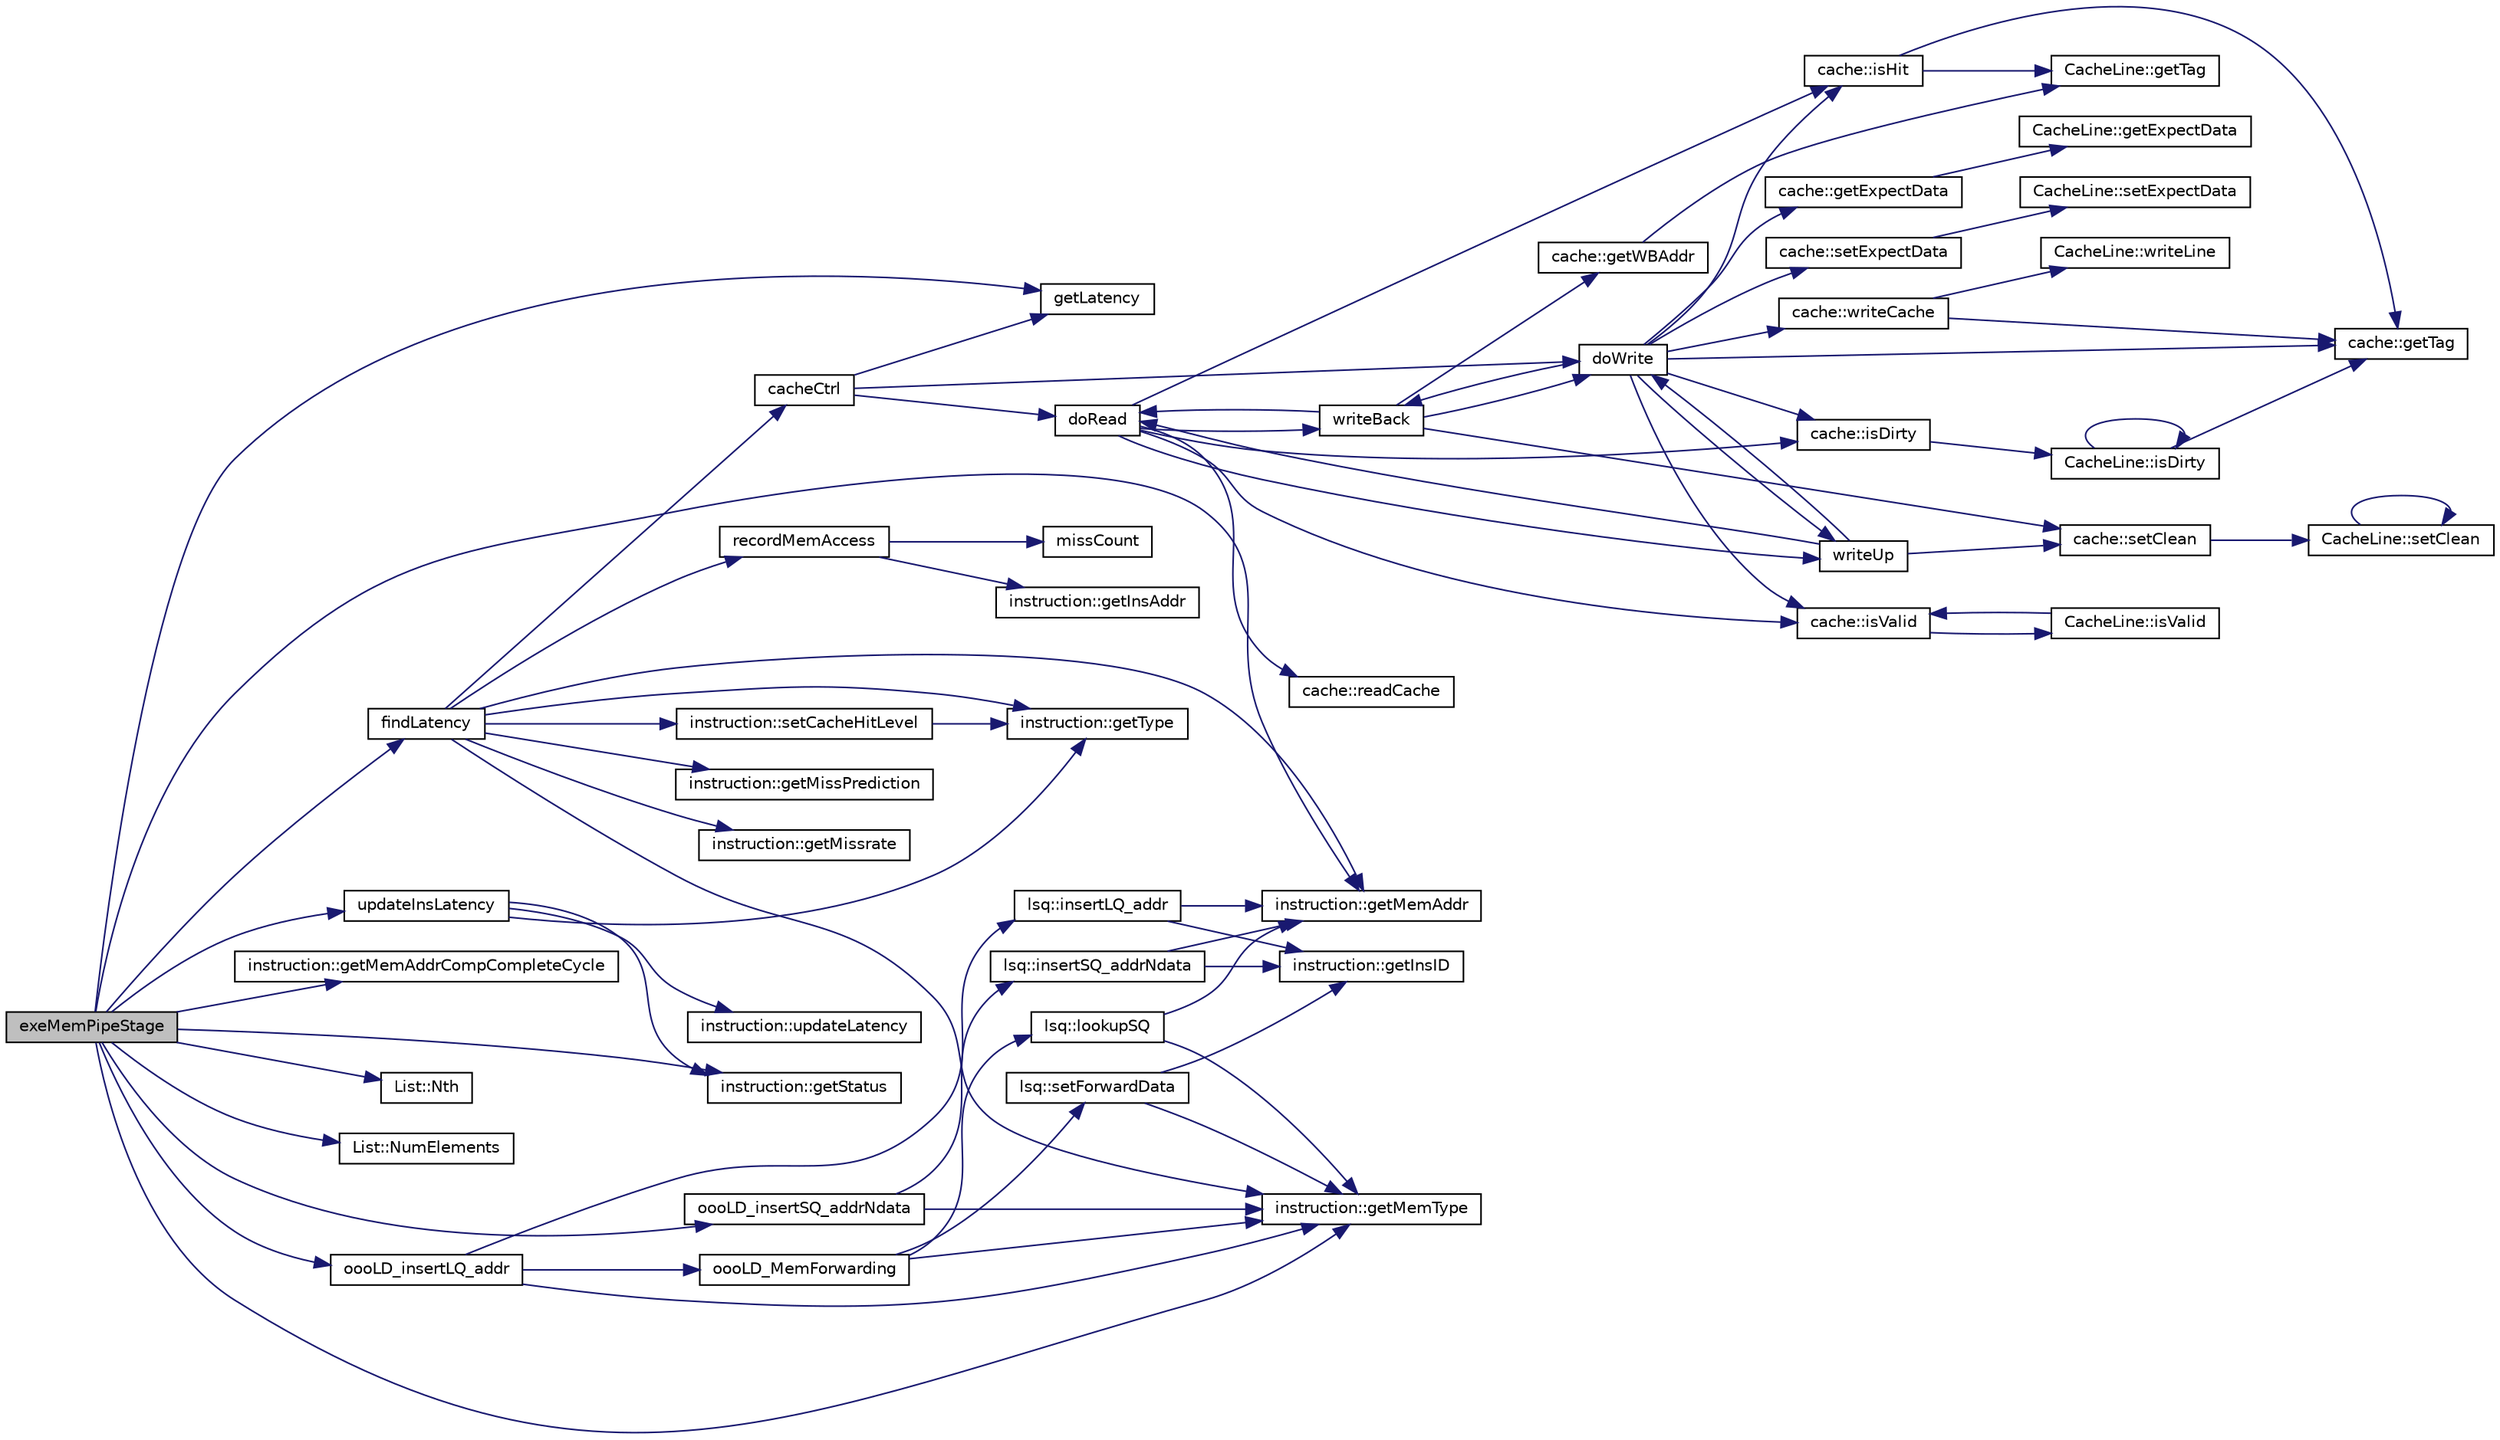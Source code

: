 digraph G
{
  edge [fontname="Helvetica",fontsize="10",labelfontname="Helvetica",labelfontsize="10"];
  node [fontname="Helvetica",fontsize="10",shape=record];
  rankdir=LR;
  Node1 [label="exeMemPipeStage",height=0.2,width=0.4,color="black", fillcolor="grey75", style="filled" fontcolor="black"];
  Node1 -> Node2 [color="midnightblue",fontsize="10",style="solid"];
  Node2 [label="findLatency",height=0.2,width=0.4,color="black", fillcolor="white", style="filled",URL="$bkEnd_8cpp.html#a425e040d7cdd063c48e543f19d61d29e"];
  Node2 -> Node3 [color="midnightblue",fontsize="10",style="solid"];
  Node3 [label="cacheCtrl",height=0.2,width=0.4,color="black", fillcolor="white", style="filled",URL="$cacheCtrl_8cpp.html#a647b95d4a9cb0f09d95d2adfaf25e1d7"];
  Node3 -> Node4 [color="midnightblue",fontsize="10",style="solid"];
  Node4 [label="doRead",height=0.2,width=0.4,color="black", fillcolor="white", style="filled",URL="$cacheCtrl_8cpp.html#aca22aa31c1e2231d94dea96de677955a"];
  Node4 -> Node5 [color="midnightblue",fontsize="10",style="solid"];
  Node5 [label="cache::isDirty",height=0.2,width=0.4,color="black", fillcolor="white", style="filled",URL="$classcache.html#ab1edc7f06068472ac043cbd293ae83ea"];
  Node5 -> Node6 [color="midnightblue",fontsize="10",style="solid"];
  Node6 [label="CacheLine::isDirty",height=0.2,width=0.4,color="black", fillcolor="white", style="filled",URL="$classCacheLine.html#afed987cce2570b44fd809fde13730cd8"];
  Node6 -> Node7 [color="midnightblue",fontsize="10",style="solid"];
  Node7 [label="cache::getTag",height=0.2,width=0.4,color="black", fillcolor="white", style="filled",URL="$classcache.html#a92b70abaf05ef86b5ee4e70b087f30a2"];
  Node6 -> Node6 [color="midnightblue",fontsize="10",style="solid"];
  Node4 -> Node8 [color="midnightblue",fontsize="10",style="solid"];
  Node8 [label="cache::isHit",height=0.2,width=0.4,color="black", fillcolor="white", style="filled",URL="$classcache.html#af39bc5f11fbca905873c840a8dcfb9b9"];
  Node8 -> Node9 [color="midnightblue",fontsize="10",style="solid"];
  Node9 [label="CacheLine::getTag",height=0.2,width=0.4,color="black", fillcolor="white", style="filled",URL="$classCacheLine.html#a5411336f888d3095ba6d54cf2359baec"];
  Node8 -> Node7 [color="midnightblue",fontsize="10",style="solid"];
  Node4 -> Node10 [color="midnightblue",fontsize="10",style="solid"];
  Node10 [label="cache::isValid",height=0.2,width=0.4,color="black", fillcolor="white", style="filled",URL="$classcache.html#a2c8e87daacbe31a4780e06db9d571742"];
  Node10 -> Node11 [color="midnightblue",fontsize="10",style="solid"];
  Node11 [label="CacheLine::isValid",height=0.2,width=0.4,color="black", fillcolor="white", style="filled",URL="$classCacheLine.html#a1a40d37c4061fb781a4d10961bed69f1"];
  Node11 -> Node10 [color="midnightblue",fontsize="10",style="solid"];
  Node4 -> Node12 [color="midnightblue",fontsize="10",style="solid"];
  Node12 [label="cache::readCache",height=0.2,width=0.4,color="black", fillcolor="white", style="filled",URL="$classcache.html#a8543792b7d9060b3701cb1b67d417b44"];
  Node4 -> Node13 [color="midnightblue",fontsize="10",style="solid"];
  Node13 [label="writeBack",height=0.2,width=0.4,color="black", fillcolor="white", style="filled",URL="$cacheCtrl_8cpp.html#a3c95fb18f45bc2704ececadb8e7a3200"];
  Node13 -> Node4 [color="midnightblue",fontsize="10",style="solid"];
  Node13 -> Node14 [color="midnightblue",fontsize="10",style="solid"];
  Node14 [label="doWrite",height=0.2,width=0.4,color="black", fillcolor="white", style="filled",URL="$cacheCtrl_8cpp.html#a940d1bcbe86e71d64bd1eede69d55324"];
  Node14 -> Node15 [color="midnightblue",fontsize="10",style="solid"];
  Node15 [label="cache::getExpectData",height=0.2,width=0.4,color="black", fillcolor="white", style="filled",URL="$classcache.html#a04b8a50e7f520e77898970f769481062"];
  Node15 -> Node16 [color="midnightblue",fontsize="10",style="solid"];
  Node16 [label="CacheLine::getExpectData",height=0.2,width=0.4,color="black", fillcolor="white", style="filled",URL="$classCacheLine.html#a3fe73f9f8e02abf4acc935a3d7849efa"];
  Node14 -> Node7 [color="midnightblue",fontsize="10",style="solid"];
  Node14 -> Node5 [color="midnightblue",fontsize="10",style="solid"];
  Node14 -> Node8 [color="midnightblue",fontsize="10",style="solid"];
  Node14 -> Node10 [color="midnightblue",fontsize="10",style="solid"];
  Node14 -> Node17 [color="midnightblue",fontsize="10",style="solid"];
  Node17 [label="cache::setExpectData",height=0.2,width=0.4,color="black", fillcolor="white", style="filled",URL="$classcache.html#aa78f9197a0412b6e53bf6463869e16e0"];
  Node17 -> Node18 [color="midnightblue",fontsize="10",style="solid"];
  Node18 [label="CacheLine::setExpectData",height=0.2,width=0.4,color="black", fillcolor="white", style="filled",URL="$classCacheLine.html#a7ad6add47edafaaf8f8b12a7f54e0b6d"];
  Node14 -> Node13 [color="midnightblue",fontsize="10",style="solid"];
  Node14 -> Node19 [color="midnightblue",fontsize="10",style="solid"];
  Node19 [label="cache::writeCache",height=0.2,width=0.4,color="black", fillcolor="white", style="filled",URL="$classcache.html#ab3b31a1d08bf67d960705e8b7e631546"];
  Node19 -> Node7 [color="midnightblue",fontsize="10",style="solid"];
  Node19 -> Node20 [color="midnightblue",fontsize="10",style="solid"];
  Node20 [label="CacheLine::writeLine",height=0.2,width=0.4,color="black", fillcolor="white", style="filled",URL="$classCacheLine.html#ad59b5f7ffc859f0030f89e3bb5780b63"];
  Node14 -> Node21 [color="midnightblue",fontsize="10",style="solid"];
  Node21 [label="writeUp",height=0.2,width=0.4,color="black", fillcolor="white", style="filled",URL="$cacheCtrl_8cpp.html#a2b7fac6feef0a70c72a45d493088b270"];
  Node21 -> Node4 [color="midnightblue",fontsize="10",style="solid"];
  Node21 -> Node14 [color="midnightblue",fontsize="10",style="solid"];
  Node21 -> Node22 [color="midnightblue",fontsize="10",style="solid"];
  Node22 [label="cache::setClean",height=0.2,width=0.4,color="black", fillcolor="white", style="filled",URL="$classcache.html#a88790ea3a4e3583eaae71a365e9568e7"];
  Node22 -> Node23 [color="midnightblue",fontsize="10",style="solid"];
  Node23 [label="CacheLine::setClean",height=0.2,width=0.4,color="black", fillcolor="white", style="filled",URL="$classCacheLine.html#a13c9c3c7fd7fe534ef02b57cbc33011b"];
  Node23 -> Node23 [color="midnightblue",fontsize="10",style="solid"];
  Node13 -> Node24 [color="midnightblue",fontsize="10",style="solid"];
  Node24 [label="cache::getWBAddr",height=0.2,width=0.4,color="black", fillcolor="white", style="filled",URL="$classcache.html#a5b239f74c2467fdf30f0cf2fceebf820"];
  Node24 -> Node9 [color="midnightblue",fontsize="10",style="solid"];
  Node13 -> Node22 [color="midnightblue",fontsize="10",style="solid"];
  Node4 -> Node21 [color="midnightblue",fontsize="10",style="solid"];
  Node3 -> Node14 [color="midnightblue",fontsize="10",style="solid"];
  Node3 -> Node25 [color="midnightblue",fontsize="10",style="solid"];
  Node25 [label="getLatency",height=0.2,width=0.4,color="black", fillcolor="white", style="filled",URL="$cacheCtrl_8h.html#a7c2452ed16a72831698606002127800d"];
  Node2 -> Node26 [color="midnightblue",fontsize="10",style="solid"];
  Node26 [label="instruction::getMemAddr",height=0.2,width=0.4,color="black", fillcolor="white", style="filled",URL="$classinstruction.html#a507811b2f10f679c90ac79ff64929272"];
  Node2 -> Node27 [color="midnightblue",fontsize="10",style="solid"];
  Node27 [label="instruction::getMemType",height=0.2,width=0.4,color="black", fillcolor="white", style="filled",URL="$classinstruction.html#a8051847b8731d697107d682564a7385f"];
  Node2 -> Node28 [color="midnightblue",fontsize="10",style="solid"];
  Node28 [label="instruction::getMissPrediction",height=0.2,width=0.4,color="black", fillcolor="white", style="filled",URL="$classinstruction.html#a8968b6df9999fd346e9ad67dbb3c24a6"];
  Node2 -> Node29 [color="midnightblue",fontsize="10",style="solid"];
  Node29 [label="instruction::getMissrate",height=0.2,width=0.4,color="black", fillcolor="white", style="filled",URL="$classinstruction.html#a7f04521e22bec22c519fdc44d7c8b83a"];
  Node2 -> Node30 [color="midnightblue",fontsize="10",style="solid"];
  Node30 [label="instruction::getType",height=0.2,width=0.4,color="black", fillcolor="white", style="filled",URL="$classinstruction.html#a47623362d505a662b974624f81288389"];
  Node2 -> Node31 [color="midnightblue",fontsize="10",style="solid"];
  Node31 [label="recordMemAccess",height=0.2,width=0.4,color="black", fillcolor="white", style="filled",URL="$bkEnd_8cpp.html#a9bec7fac736a429a859566bf1701fd5f"];
  Node31 -> Node32 [color="midnightblue",fontsize="10",style="solid"];
  Node32 [label="instruction::getInsAddr",height=0.2,width=0.4,color="black", fillcolor="white", style="filled",URL="$classinstruction.html#ac1fabe854c85726785052c7a5ebf6d39"];
  Node31 -> Node33 [color="midnightblue",fontsize="10",style="solid"];
  Node33 [label="missCount",height=0.2,width=0.4,color="black", fillcolor="white", style="filled",URL="$latency_8cpp.html#a1be97bc9cf68b3b46b080a590d83622a"];
  Node2 -> Node34 [color="midnightblue",fontsize="10",style="solid"];
  Node34 [label="instruction::setCacheHitLevel",height=0.2,width=0.4,color="black", fillcolor="white", style="filled",URL="$classinstruction.html#a060fa401d6b45027f08d827ef2ceb114"];
  Node34 -> Node30 [color="midnightblue",fontsize="10",style="solid"];
  Node1 -> Node25 [color="midnightblue",fontsize="10",style="solid"];
  Node1 -> Node26 [color="midnightblue",fontsize="10",style="solid"];
  Node1 -> Node35 [color="midnightblue",fontsize="10",style="solid"];
  Node35 [label="instruction::getMemAddrCompCompleteCycle",height=0.2,width=0.4,color="black", fillcolor="white", style="filled",URL="$classinstruction.html#af7c6a53cc4270140e47c885d51e55845"];
  Node1 -> Node27 [color="midnightblue",fontsize="10",style="solid"];
  Node1 -> Node36 [color="midnightblue",fontsize="10",style="solid"];
  Node36 [label="instruction::getStatus",height=0.2,width=0.4,color="black", fillcolor="white", style="filled",URL="$classinstruction.html#ae93f7b1b0385897bb15fc795ee654c37"];
  Node1 -> Node37 [color="midnightblue",fontsize="10",style="solid"];
  Node37 [label="List::Nth",height=0.2,width=0.4,color="black", fillcolor="white", style="filled",URL="$classList.html#a5eb964816de33c85e1d46658ddf8c6c4"];
  Node1 -> Node38 [color="midnightblue",fontsize="10",style="solid"];
  Node38 [label="List::NumElements",height=0.2,width=0.4,color="black", fillcolor="white", style="filled",URL="$classList.html#ac2e9d50f703b01bf643fa6ce50837c26"];
  Node1 -> Node39 [color="midnightblue",fontsize="10",style="solid"];
  Node39 [label="oooLD_insertLQ_addr",height=0.2,width=0.4,color="black", fillcolor="white", style="filled",URL="$oooLD__lsq__ctrl_8cpp.html#a2c6f2e873a180eb8ae5dc87d5edf6014"];
  Node39 -> Node27 [color="midnightblue",fontsize="10",style="solid"];
  Node39 -> Node40 [color="midnightblue",fontsize="10",style="solid"];
  Node40 [label="lsq::insertLQ_addr",height=0.2,width=0.4,color="black", fillcolor="white", style="filled",URL="$classlsq.html#a34c826839b11b966e3f0c27f43168f99"];
  Node40 -> Node41 [color="midnightblue",fontsize="10",style="solid"];
  Node41 [label="instruction::getInsID",height=0.2,width=0.4,color="black", fillcolor="white", style="filled",URL="$classinstruction.html#a0856c8a7411c298a51cd8d8d5e2f8b12"];
  Node40 -> Node26 [color="midnightblue",fontsize="10",style="solid"];
  Node39 -> Node42 [color="midnightblue",fontsize="10",style="solid"];
  Node42 [label="oooLD_MemForwarding",height=0.2,width=0.4,color="black", fillcolor="white", style="filled",URL="$oooLD__lsq__ctrl_8cpp.html#a8817b63972be2cb9076a5a63421d8da1"];
  Node42 -> Node27 [color="midnightblue",fontsize="10",style="solid"];
  Node42 -> Node43 [color="midnightblue",fontsize="10",style="solid"];
  Node43 [label="lsq::lookupSQ",height=0.2,width=0.4,color="black", fillcolor="white", style="filled",URL="$classlsq.html#ab0f9350bede75f5dd0f46abd71a3fc20"];
  Node43 -> Node26 [color="midnightblue",fontsize="10",style="solid"];
  Node43 -> Node27 [color="midnightblue",fontsize="10",style="solid"];
  Node42 -> Node44 [color="midnightblue",fontsize="10",style="solid"];
  Node44 [label="lsq::setForwardData",height=0.2,width=0.4,color="black", fillcolor="white", style="filled",URL="$classlsq.html#ae1c6ebc9bb617e8076b1f53feaa734ff"];
  Node44 -> Node41 [color="midnightblue",fontsize="10",style="solid"];
  Node44 -> Node27 [color="midnightblue",fontsize="10",style="solid"];
  Node1 -> Node45 [color="midnightblue",fontsize="10",style="solid"];
  Node45 [label="oooLD_insertSQ_addrNdata",height=0.2,width=0.4,color="black", fillcolor="white", style="filled",URL="$oooLD__lsq__ctrl_8cpp.html#a5bb290e28377d9e51e94f53b81f22031"];
  Node45 -> Node27 [color="midnightblue",fontsize="10",style="solid"];
  Node45 -> Node46 [color="midnightblue",fontsize="10",style="solid"];
  Node46 [label="lsq::insertSQ_addrNdata",height=0.2,width=0.4,color="black", fillcolor="white", style="filled",URL="$classlsq.html#a9a1d52c28adf6f9b59a82b876a29af53"];
  Node46 -> Node41 [color="midnightblue",fontsize="10",style="solid"];
  Node46 -> Node26 [color="midnightblue",fontsize="10",style="solid"];
  Node1 -> Node47 [color="midnightblue",fontsize="10",style="solid"];
  Node47 [label="updateInsLatency",height=0.2,width=0.4,color="black", fillcolor="white", style="filled",URL="$bkEnd_8cpp.html#a40f88a65aa975103ceb5a3ca6cbab13f"];
  Node47 -> Node36 [color="midnightblue",fontsize="10",style="solid"];
  Node47 -> Node30 [color="midnightblue",fontsize="10",style="solid"];
  Node47 -> Node48 [color="midnightblue",fontsize="10",style="solid"];
  Node48 [label="instruction::updateLatency",height=0.2,width=0.4,color="black", fillcolor="white", style="filled",URL="$classinstruction.html#a818803cc54cb0b34c373ad6537976014"];
}
